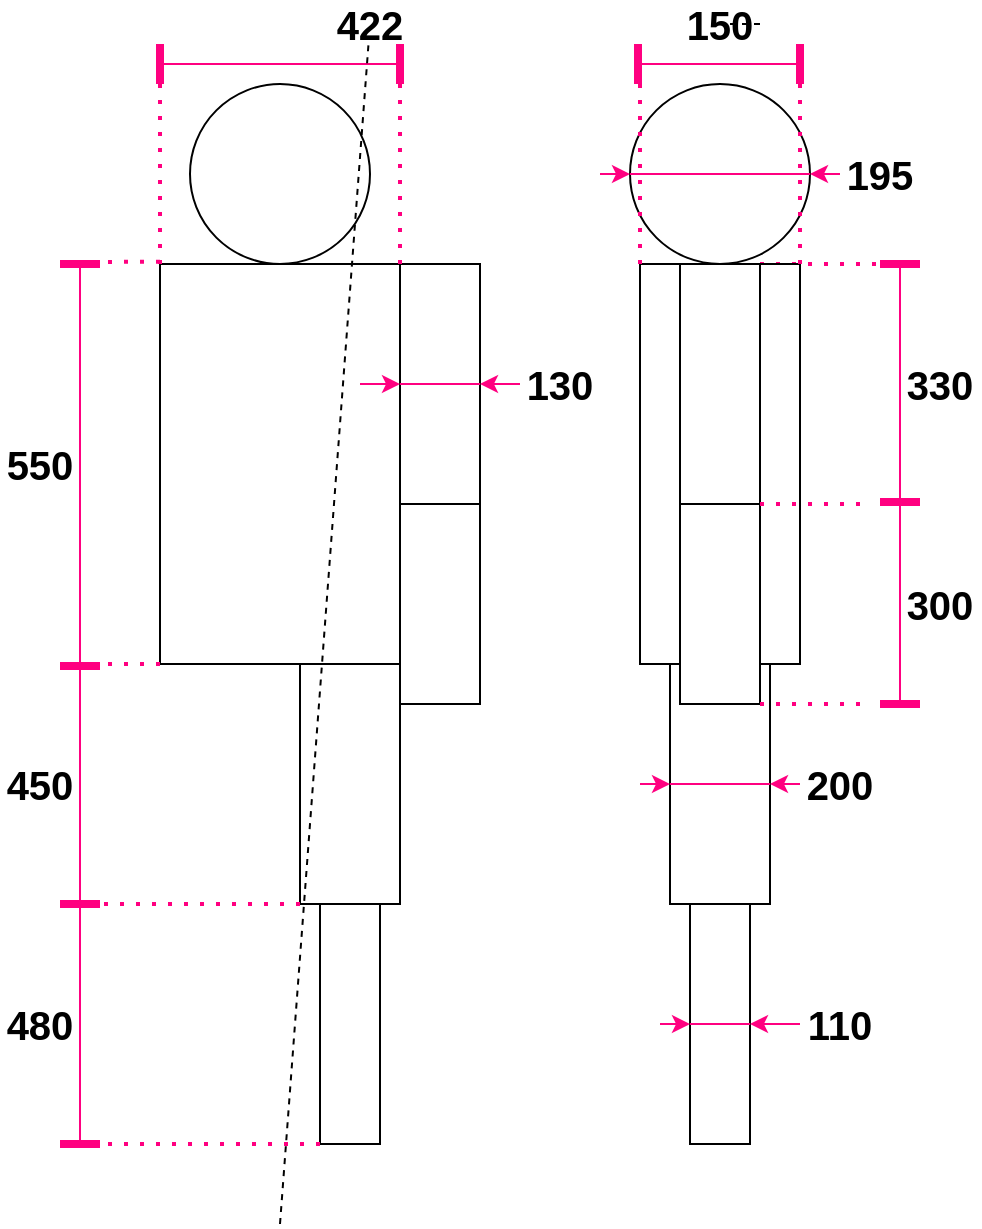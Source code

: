 <mxfile version="14.0.0" type="device"><diagram id="nR2ewKuhBUS23k2GqewY" name="Page-1"><mxGraphModel dx="167" dy="1190" grid="1" gridSize="10" guides="1" tooltips="1" connect="1" arrows="1" fold="1" page="1" pageScale="1" pageWidth="850" pageHeight="1100" math="0" shadow="0"><root><mxCell id="0"/><mxCell id="1" parent="0"/><mxCell id="fwgvJik1kPwdqrrc8q_D-1" value="" style="rounded=0;whiteSpace=wrap;html=1;" parent="1" vertex="1"><mxGeometry x="320" y="40" width="120" height="200" as="geometry"/></mxCell><mxCell id="fwgvJik1kPwdqrrc8q_D-2" value="" style="rounded=0;whiteSpace=wrap;html=1;" parent="1" vertex="1"><mxGeometry x="440" y="40" width="40" height="120" as="geometry"/></mxCell><mxCell id="fwgvJik1kPwdqrrc8q_D-3" value="" style="rounded=0;whiteSpace=wrap;html=1;" parent="1" vertex="1"><mxGeometry x="440" y="160" width="40" height="100" as="geometry"/></mxCell><mxCell id="fwgvJik1kPwdqrrc8q_D-4" value="" style="rounded=0;whiteSpace=wrap;html=1;" parent="1" vertex="1"><mxGeometry x="390" y="240" width="50" height="120" as="geometry"/></mxCell><mxCell id="fwgvJik1kPwdqrrc8q_D-5" value="" style="rounded=0;whiteSpace=wrap;html=1;" parent="1" vertex="1"><mxGeometry x="400" y="360" width="30" height="120" as="geometry"/></mxCell><mxCell id="fwgvJik1kPwdqrrc8q_D-6" value="" style="ellipse;whiteSpace=wrap;html=1;" parent="1" vertex="1"><mxGeometry x="335" y="-50" width="90" height="90" as="geometry"/></mxCell><mxCell id="fwgvJik1kPwdqrrc8q_D-8" value="" style="ellipse;whiteSpace=wrap;html=1;" parent="1" vertex="1"><mxGeometry x="555" y="-50" width="90" height="90" as="geometry"/></mxCell><mxCell id="fwgvJik1kPwdqrrc8q_D-9" value="" style="endArrow=none;dashed=1;html=1;dashPattern=1 3;strokeWidth=2;strokeColor=#FF0080;exitX=0.75;exitY=0;exitDx=0;exitDy=0;" parent="1" source="fwgvJik1kPwdqrrc8q_D-11" edge="1"><mxGeometry width="50" height="50" relative="1" as="geometry"><mxPoint x="480" y="40" as="sourcePoint"/><mxPoint x="690" y="40" as="targetPoint"/></mxGeometry></mxCell><mxCell id="fwgvJik1kPwdqrrc8q_D-11" value="" style="rounded=0;whiteSpace=wrap;html=1;" parent="1" vertex="1"><mxGeometry x="560" y="40" width="80" height="200" as="geometry"/></mxCell><mxCell id="fwgvJik1kPwdqrrc8q_D-12" value="" style="rounded=0;whiteSpace=wrap;html=1;" parent="1" vertex="1"><mxGeometry x="580" y="40" width="40" height="120" as="geometry"/></mxCell><mxCell id="fwgvJik1kPwdqrrc8q_D-14" value="" style="rounded=0;whiteSpace=wrap;html=1;" parent="1" vertex="1"><mxGeometry x="575" y="240" width="50" height="120" as="geometry"/></mxCell><mxCell id="fwgvJik1kPwdqrrc8q_D-15" value="" style="rounded=0;whiteSpace=wrap;html=1;" parent="1" vertex="1"><mxGeometry x="585" y="360" width="30" height="120" as="geometry"/></mxCell><mxCell id="fwgvJik1kPwdqrrc8q_D-13" value="" style="rounded=0;whiteSpace=wrap;html=1;" parent="1" vertex="1"><mxGeometry x="580" y="160" width="40" height="100" as="geometry"/></mxCell><mxCell id="fwgvJik1kPwdqrrc8q_D-20" value="" style="endArrow=none;dashed=1;html=1;dashPattern=1 3;strokeWidth=2;strokeColor=#FF0080;entryX=1;entryY=1;entryDx=0;entryDy=0;" parent="1" target="fwgvJik1kPwdqrrc8q_D-13" edge="1"><mxGeometry width="50" height="50" relative="1" as="geometry"><mxPoint x="670" y="260" as="sourcePoint"/><mxPoint x="620" y="260" as="targetPoint"/></mxGeometry></mxCell><mxCell id="fwgvJik1kPwdqrrc8q_D-21" value="" style="endArrow=none;html=1;strokeColor=#FF0080;strokeWidth=4;" parent="1" edge="1"><mxGeometry width="50" height="50" relative="1" as="geometry"><mxPoint x="270" y="241" as="sourcePoint"/><mxPoint x="290" y="241" as="targetPoint"/></mxGeometry></mxCell><mxCell id="fwgvJik1kPwdqrrc8q_D-22" value="" style="endArrow=none;html=1;strokeColor=#FF0080;strokeWidth=4;" parent="1" edge="1"><mxGeometry width="50" height="50" relative="1" as="geometry"><mxPoint x="270" y="40" as="sourcePoint"/><mxPoint x="290" y="40" as="targetPoint"/></mxGeometry></mxCell><mxCell id="fwgvJik1kPwdqrrc8q_D-25" value="" style="endArrow=none;html=1;strokeColor=#FF0080;strokeWidth=1;exitX=0;exitY=0.5;exitDx=0;exitDy=0;entryX=1;entryY=0.5;entryDx=0;entryDy=0;" parent="1" source="fwgvJik1kPwdqrrc8q_D-8" target="fwgvJik1kPwdqrrc8q_D-8" edge="1"><mxGeometry width="50" height="50" relative="1" as="geometry"><mxPoint x="660" y="-50" as="sourcePoint"/><mxPoint x="740" y="-50" as="targetPoint"/></mxGeometry></mxCell><mxCell id="fwgvJik1kPwdqrrc8q_D-26" value="" style="endArrow=none;html=1;strokeColor=#FF0080;strokeWidth=1;" parent="1" edge="1"><mxGeometry width="50" height="50" relative="1" as="geometry"><mxPoint x="280" y="41.18" as="sourcePoint"/><mxPoint x="280" y="480" as="targetPoint"/></mxGeometry></mxCell><mxCell id="fwgvJik1kPwdqrrc8q_D-27" value="" style="endArrow=classic;html=1;strokeColor=#FF0080;strokeWidth=1;entryX=1;entryY=0.5;entryDx=0;entryDy=0;exitX=0;exitY=0.5;exitDx=0;exitDy=0;" parent="1" source="fwgvJik1kPwdqrrc8q_D-29" target="fwgvJik1kPwdqrrc8q_D-8" edge="1"><mxGeometry width="50" height="50" relative="1" as="geometry"><mxPoint x="660" as="sourcePoint"/><mxPoint x="740" y="-20" as="targetPoint"/></mxGeometry></mxCell><mxCell id="fwgvJik1kPwdqrrc8q_D-28" value="" style="endArrow=classic;html=1;strokeColor=#FF0080;strokeWidth=1;entryX=0;entryY=0.5;entryDx=0;entryDy=0;" parent="1" target="fwgvJik1kPwdqrrc8q_D-8" edge="1"><mxGeometry width="50" height="50" relative="1" as="geometry"><mxPoint x="540" y="-5" as="sourcePoint"/><mxPoint x="550" as="targetPoint"/></mxGeometry></mxCell><mxCell id="fwgvJik1kPwdqrrc8q_D-29" value="195" style="text;html=1;strokeColor=none;fillColor=none;align=center;verticalAlign=middle;whiteSpace=wrap;rounded=0;fontSize=20;fontStyle=1" parent="1" vertex="1"><mxGeometry x="660" y="-15" width="40" height="20" as="geometry"/></mxCell><mxCell id="fwgvJik1kPwdqrrc8q_D-30" value="550" style="text;html=1;strokeColor=none;fillColor=none;align=center;verticalAlign=middle;whiteSpace=wrap;rounded=0;fontSize=20;fontStyle=1" parent="1" vertex="1"><mxGeometry x="240" y="130" width="40" height="20" as="geometry"/></mxCell><mxCell id="fwgvJik1kPwdqrrc8q_D-31" value="" style="endArrow=none;html=1;strokeColor=#FF0080;strokeWidth=4;" parent="1" edge="1"><mxGeometry width="50" height="50" relative="1" as="geometry"><mxPoint x="680" y="260" as="sourcePoint"/><mxPoint x="700" y="260" as="targetPoint"/></mxGeometry></mxCell><mxCell id="fwgvJik1kPwdqrrc8q_D-32" value="" style="endArrow=none;html=1;strokeColor=#FF0080;strokeWidth=4;" parent="1" edge="1"><mxGeometry width="50" height="50" relative="1" as="geometry"><mxPoint x="680" y="40" as="sourcePoint"/><mxPoint x="700" y="40" as="targetPoint"/></mxGeometry></mxCell><mxCell id="fwgvJik1kPwdqrrc8q_D-33" value="" style="endArrow=none;html=1;strokeColor=#FF0080;strokeWidth=1;" parent="1" edge="1"><mxGeometry width="50" height="50" relative="1" as="geometry"><mxPoint x="690" y="41.18" as="sourcePoint"/><mxPoint x="690" y="260" as="targetPoint"/></mxGeometry></mxCell><mxCell id="fwgvJik1kPwdqrrc8q_D-34" value="" style="endArrow=none;html=1;strokeColor=#FF0080;strokeWidth=4;" parent="1" edge="1"><mxGeometry width="50" height="50" relative="1" as="geometry"><mxPoint x="680" y="159" as="sourcePoint"/><mxPoint x="700" y="159" as="targetPoint"/></mxGeometry></mxCell><mxCell id="fwgvJik1kPwdqrrc8q_D-35" value="300" style="text;html=1;strokeColor=none;fillColor=none;align=center;verticalAlign=middle;whiteSpace=wrap;rounded=0;fontSize=20;fontStyle=1" parent="1" vertex="1"><mxGeometry x="690" y="200" width="40" height="20" as="geometry"/></mxCell><mxCell id="fwgvJik1kPwdqrrc8q_D-36" value="330" style="text;html=1;strokeColor=none;fillColor=none;align=center;verticalAlign=middle;whiteSpace=wrap;rounded=0;fontSize=20;fontStyle=1" parent="1" vertex="1"><mxGeometry x="690" y="90" width="40" height="20" as="geometry"/></mxCell><mxCell id="fwgvJik1kPwdqrrc8q_D-38" value="" style="endArrow=none;dashed=1;html=1;dashPattern=1 3;strokeWidth=2;fontSize=20;strokeColor=#FF0080;entryX=1;entryY=0;entryDx=0;entryDy=0;" parent="1" target="fwgvJik1kPwdqrrc8q_D-13" edge="1"><mxGeometry width="50" height="50" relative="1" as="geometry"><mxPoint x="670" y="160" as="sourcePoint"/><mxPoint x="610" y="170" as="targetPoint"/></mxGeometry></mxCell><mxCell id="fwgvJik1kPwdqrrc8q_D-40" value="" style="endArrow=none;html=1;strokeColor=#FF0080;strokeWidth=4;" parent="1" edge="1"><mxGeometry width="50" height="50" relative="1" as="geometry"><mxPoint x="320" y="-50" as="sourcePoint"/><mxPoint x="320" y="-70" as="targetPoint"/><Array as="points"><mxPoint x="320" y="-50"/></Array></mxGeometry></mxCell><mxCell id="fwgvJik1kPwdqrrc8q_D-41" value="" style="endArrow=none;html=1;strokeColor=#FF0080;strokeWidth=1;fontSize=20;" parent="1" edge="1"><mxGeometry width="50" height="50" relative="1" as="geometry"><mxPoint x="320" y="-60" as="sourcePoint"/><mxPoint x="440" y="-60" as="targetPoint"/></mxGeometry></mxCell><mxCell id="fwgvJik1kPwdqrrc8q_D-42" value="" style="endArrow=none;html=1;strokeColor=#FF0080;strokeWidth=4;" parent="1" edge="1"><mxGeometry width="50" height="50" relative="1" as="geometry"><mxPoint x="440" y="-50" as="sourcePoint"/><mxPoint x="440" y="-70" as="targetPoint"/><Array as="points"><mxPoint x="440" y="-50"/></Array></mxGeometry></mxCell><mxCell id="fwgvJik1kPwdqrrc8q_D-44" value="" style="endArrow=none;dashed=1;html=1;dashPattern=1 3;strokeWidth=2;strokeColor=#FF0080;entryX=0;entryY=0;entryDx=0;entryDy=0;" parent="1" target="fwgvJik1kPwdqrrc8q_D-1" edge="1"><mxGeometry width="50" height="50" relative="1" as="geometry"><mxPoint x="320" y="-50" as="sourcePoint"/><mxPoint x="260" y="-50" as="targetPoint"/></mxGeometry></mxCell><mxCell id="fwgvJik1kPwdqrrc8q_D-45" value="" style="endArrow=none;dashed=1;html=1;dashPattern=1 3;strokeWidth=2;strokeColor=#FF0080;entryX=0;entryY=0;entryDx=0;entryDy=0;" parent="1" edge="1"><mxGeometry width="50" height="50" relative="1" as="geometry"><mxPoint x="440" y="-50" as="sourcePoint"/><mxPoint x="440" y="40" as="targetPoint"/></mxGeometry></mxCell><mxCell id="fwgvJik1kPwdqrrc8q_D-46" value="" style="endArrow=none;html=1;strokeColor=#FF0080;strokeWidth=4;" parent="1" edge="1"><mxGeometry width="50" height="50" relative="1" as="geometry"><mxPoint x="270" y="360" as="sourcePoint"/><mxPoint x="290" y="360" as="targetPoint"/></mxGeometry></mxCell><mxCell id="fwgvJik1kPwdqrrc8q_D-47" value="" style="endArrow=none;html=1;strokeColor=#FF0080;strokeWidth=4;" parent="1" edge="1"><mxGeometry width="50" height="50" relative="1" as="geometry"><mxPoint x="270" y="480" as="sourcePoint"/><mxPoint x="290" y="480" as="targetPoint"/></mxGeometry></mxCell><mxCell id="fwgvJik1kPwdqrrc8q_D-48" value="480&lt;br&gt;" style="text;html=1;strokeColor=none;fillColor=none;align=center;verticalAlign=middle;whiteSpace=wrap;rounded=0;fontSize=20;fontStyle=1" parent="1" vertex="1"><mxGeometry x="240" y="410" width="40" height="20" as="geometry"/></mxCell><mxCell id="fwgvJik1kPwdqrrc8q_D-49" value="450" style="text;html=1;strokeColor=none;fillColor=none;align=center;verticalAlign=middle;whiteSpace=wrap;rounded=0;fontSize=20;fontStyle=1" parent="1" vertex="1"><mxGeometry x="240" y="290" width="40" height="20" as="geometry"/></mxCell><mxCell id="fwgvJik1kPwdqrrc8q_D-51" value="" style="endArrow=none;dashed=1;html=1;dashPattern=1 3;strokeWidth=2;strokeColor=#FF0080;" parent="1" edge="1"><mxGeometry width="50" height="50" relative="1" as="geometry"><mxPoint x="320" y="240" as="sourcePoint"/><mxPoint x="290" y="240" as="targetPoint"/></mxGeometry></mxCell><mxCell id="fwgvJik1kPwdqrrc8q_D-52" value="" style="endArrow=none;dashed=1;html=1;dashPattern=1 3;strokeWidth=2;strokeColor=#FF0080;" parent="1" edge="1"><mxGeometry width="50" height="50" relative="1" as="geometry"><mxPoint x="320" y="38.82" as="sourcePoint"/><mxPoint x="290" y="39" as="targetPoint"/></mxGeometry></mxCell><mxCell id="fwgvJik1kPwdqrrc8q_D-53" value="" style="endArrow=none;dashed=1;html=1;dashPattern=1 3;strokeWidth=2;strokeColor=#FF0080;exitX=0;exitY=1;exitDx=0;exitDy=0;" parent="1" source="fwgvJik1kPwdqrrc8q_D-5" edge="1"><mxGeometry width="50" height="50" relative="1" as="geometry"><mxPoint x="310" y="480" as="sourcePoint"/><mxPoint x="290" y="480" as="targetPoint"/></mxGeometry></mxCell><mxCell id="fwgvJik1kPwdqrrc8q_D-54" value="" style="endArrow=none;dashed=1;html=1;dashPattern=1 3;strokeWidth=2;strokeColor=#FF0080;exitX=0;exitY=1;exitDx=0;exitDy=0;" parent="1" source="fwgvJik1kPwdqrrc8q_D-4" edge="1"><mxGeometry width="50" height="50" relative="1" as="geometry"><mxPoint x="340" y="260" as="sourcePoint"/><mxPoint x="290" y="360" as="targetPoint"/></mxGeometry></mxCell><mxCell id="fwgvJik1kPwdqrrc8q_D-55" value="" style="endArrow=none;html=1;strokeColor=#FF0080;strokeWidth=1;exitX=0;exitY=0.5;exitDx=0;exitDy=0;entryX=1;entryY=0.5;entryDx=0;entryDy=0;" parent="1" source="fwgvJik1kPwdqrrc8q_D-15" target="fwgvJik1kPwdqrrc8q_D-15" edge="1"><mxGeometry width="50" height="50" relative="1" as="geometry"><mxPoint x="580" y="420" as="sourcePoint"/><mxPoint x="660" y="420" as="targetPoint"/></mxGeometry></mxCell><mxCell id="fwgvJik1kPwdqrrc8q_D-56" value="" style="endArrow=classic;html=1;strokeColor=#FF0080;strokeWidth=1;entryX=1;entryY=0.5;entryDx=0;entryDy=0;exitX=0;exitY=0.5;exitDx=0;exitDy=0;" parent="1" source="fwgvJik1kPwdqrrc8q_D-58" target="fwgvJik1kPwdqrrc8q_D-15" edge="1"><mxGeometry width="50" height="50" relative="1" as="geometry"><mxPoint x="630" y="420" as="sourcePoint"/><mxPoint x="630" y="420" as="targetPoint"/></mxGeometry></mxCell><mxCell id="fwgvJik1kPwdqrrc8q_D-57" value="" style="endArrow=classic;html=1;strokeColor=#FF0080;strokeWidth=1;entryX=0;entryY=0.5;entryDx=0;entryDy=0;" parent="1" target="fwgvJik1kPwdqrrc8q_D-15" edge="1"><mxGeometry width="50" height="50" relative="1" as="geometry"><mxPoint x="570" y="420" as="sourcePoint"/><mxPoint x="580" y="420" as="targetPoint"/></mxGeometry></mxCell><mxCell id="fwgvJik1kPwdqrrc8q_D-58" value="110" style="text;html=1;strokeColor=none;fillColor=none;align=center;verticalAlign=middle;whiteSpace=wrap;rounded=0;fontSize=20;fontStyle=1" parent="1" vertex="1"><mxGeometry x="640" y="410" width="40" height="20" as="geometry"/></mxCell><mxCell id="fwgvJik1kPwdqrrc8q_D-59" value="" style="endArrow=none;html=1;strokeColor=#FF0080;strokeWidth=1;exitX=0;exitY=0.5;exitDx=0;exitDy=0;entryX=1;entryY=0.5;entryDx=0;entryDy=0;" parent="1" source="fwgvJik1kPwdqrrc8q_D-14" target="fwgvJik1kPwdqrrc8q_D-14" edge="1"><mxGeometry width="50" height="50" relative="1" as="geometry"><mxPoint x="635" y="310" as="sourcePoint"/><mxPoint x="665" y="310" as="targetPoint"/></mxGeometry></mxCell><mxCell id="fwgvJik1kPwdqrrc8q_D-60" value="" style="endArrow=classic;html=1;strokeColor=#FF0080;strokeWidth=1;entryX=1;entryY=0.5;entryDx=0;entryDy=0;" parent="1" target="fwgvJik1kPwdqrrc8q_D-14" edge="1"><mxGeometry width="50" height="50" relative="1" as="geometry"><mxPoint x="640" y="300" as="sourcePoint"/><mxPoint x="665" y="310" as="targetPoint"/></mxGeometry></mxCell><mxCell id="fwgvJik1kPwdqrrc8q_D-61" value="" style="endArrow=classic;html=1;strokeColor=#FF0080;strokeWidth=1;entryX=0;entryY=0.5;entryDx=0;entryDy=0;" parent="1" target="fwgvJik1kPwdqrrc8q_D-14" edge="1"><mxGeometry width="50" height="50" relative="1" as="geometry"><mxPoint x="560" y="300" as="sourcePoint"/><mxPoint x="635" y="310" as="targetPoint"/></mxGeometry></mxCell><mxCell id="fwgvJik1kPwdqrrc8q_D-62" value="200" style="text;html=1;strokeColor=none;fillColor=none;align=center;verticalAlign=middle;whiteSpace=wrap;rounded=0;fontSize=20;fontStyle=1" parent="1" vertex="1"><mxGeometry x="640" y="290" width="40" height="20" as="geometry"/></mxCell><mxCell id="fwgvJik1kPwdqrrc8q_D-63" value="" style="endArrow=none;html=1;strokeColor=#FF0080;strokeWidth=1;exitX=0;exitY=0.5;exitDx=0;exitDy=0;entryX=1;entryY=0.5;entryDx=0;entryDy=0;" parent="1" source="fwgvJik1kPwdqrrc8q_D-2" target="fwgvJik1kPwdqrrc8q_D-2" edge="1"><mxGeometry width="50" height="50" relative="1" as="geometry"><mxPoint x="725" y="-40" as="sourcePoint"/><mxPoint x="775" y="-40" as="targetPoint"/></mxGeometry></mxCell><mxCell id="fwgvJik1kPwdqrrc8q_D-64" value="" style="endArrow=classic;html=1;strokeColor=#FF0080;strokeWidth=1;entryX=1;entryY=0.5;entryDx=0;entryDy=0;" parent="1" target="fwgvJik1kPwdqrrc8q_D-2" edge="1"><mxGeometry width="50" height="50" relative="1" as="geometry"><mxPoint x="500" y="100" as="sourcePoint"/><mxPoint x="770" y="-30" as="targetPoint"/></mxGeometry></mxCell><mxCell id="fwgvJik1kPwdqrrc8q_D-65" value="" style="endArrow=classic;html=1;strokeColor=#FF0080;strokeWidth=1;entryX=0;entryY=0.5;entryDx=0;entryDy=0;" parent="1" target="fwgvJik1kPwdqrrc8q_D-2" edge="1"><mxGeometry width="50" height="50" relative="1" as="geometry"><mxPoint x="420" y="100" as="sourcePoint"/><mxPoint x="725" y="-40" as="targetPoint"/></mxGeometry></mxCell><mxCell id="fwgvJik1kPwdqrrc8q_D-66" value="130" style="text;html=1;strokeColor=none;fillColor=none;align=center;verticalAlign=middle;whiteSpace=wrap;rounded=0;fontSize=20;fontStyle=1" parent="1" vertex="1"><mxGeometry x="500" y="90" width="40" height="20" as="geometry"/></mxCell><mxCell id="fwgvJik1kPwdqrrc8q_D-67" value="422" style="text;html=1;strokeColor=none;fillColor=none;align=center;verticalAlign=middle;whiteSpace=wrap;rounded=0;fontSize=20;fontStyle=1" parent="1" vertex="1"><mxGeometry x="405" y="-90" width="40" height="20" as="geometry"/></mxCell><mxCell id="fwgvJik1kPwdqrrc8q_D-68" value="" style="endArrow=none;html=1;dashed=1;" parent="1" target="fwgvJik1kPwdqrrc8q_D-67" edge="1"><mxGeometry width="50" height="50" relative="1" as="geometry"><mxPoint x="380" y="520" as="sourcePoint"/><mxPoint x="380" y="-80" as="targetPoint"/></mxGeometry></mxCell><mxCell id="fwgvJik1kPwdqrrc8q_D-69" value="" style="endArrow=none;html=1;dashed=1;" parent="1" source="fwgvJik1kPwdqrrc8q_D-73" edge="1"><mxGeometry width="50" height="50" relative="1" as="geometry"><mxPoint x="600" y="520" as="sourcePoint"/><mxPoint x="600" y="-80" as="targetPoint"/></mxGeometry></mxCell><mxCell id="fwgvJik1kPwdqrrc8q_D-70" value="" style="endArrow=none;html=1;strokeColor=#FF0080;strokeWidth=4;" parent="1" edge="1"><mxGeometry width="50" height="50" relative="1" as="geometry"><mxPoint x="559" y="-50" as="sourcePoint"/><mxPoint x="559" y="-70" as="targetPoint"/><Array as="points"><mxPoint x="559" y="-50"/></Array></mxGeometry></mxCell><mxCell id="fwgvJik1kPwdqrrc8q_D-71" value="" style="endArrow=none;html=1;strokeColor=#FF0080;strokeWidth=1;fontSize=20;" parent="1" edge="1"><mxGeometry width="50" height="50" relative="1" as="geometry"><mxPoint x="560" y="-60" as="sourcePoint"/><mxPoint x="640" y="-60" as="targetPoint"/></mxGeometry></mxCell><mxCell id="fwgvJik1kPwdqrrc8q_D-72" value="" style="endArrow=none;html=1;strokeColor=#FF0080;strokeWidth=4;" parent="1" edge="1"><mxGeometry width="50" height="50" relative="1" as="geometry"><mxPoint x="640" y="-50" as="sourcePoint"/><mxPoint x="640" y="-70" as="targetPoint"/><Array as="points"><mxPoint x="640" y="-50"/></Array></mxGeometry></mxCell><mxCell id="fwgvJik1kPwdqrrc8q_D-73" value="150" style="text;html=1;strokeColor=none;fillColor=none;align=center;verticalAlign=middle;whiteSpace=wrap;rounded=0;fontSize=20;fontStyle=1" parent="1" vertex="1"><mxGeometry x="580" y="-90" width="40" height="20" as="geometry"/></mxCell><mxCell id="fwgvJik1kPwdqrrc8q_D-74" value="" style="endArrow=none;dashed=1;html=1;dashPattern=1 3;strokeWidth=2;strokeColor=#FF0080;entryX=1;entryY=0;entryDx=0;entryDy=0;" parent="1" target="fwgvJik1kPwdqrrc8q_D-11" edge="1"><mxGeometry width="50" height="50" relative="1" as="geometry"><mxPoint x="640" y="-50" as="sourcePoint"/><mxPoint x="640" y="40" as="targetPoint"/></mxGeometry></mxCell><mxCell id="fwgvJik1kPwdqrrc8q_D-75" value="" style="endArrow=none;dashed=1;html=1;dashPattern=1 3;strokeWidth=2;strokeColor=#FF0080;entryX=0;entryY=0;entryDx=0;entryDy=0;" parent="1" target="fwgvJik1kPwdqrrc8q_D-11" edge="1"><mxGeometry width="50" height="50" relative="1" as="geometry"><mxPoint x="560" y="-50" as="sourcePoint"/><mxPoint x="519.71" y="40" as="targetPoint"/></mxGeometry></mxCell></root></mxGraphModel></diagram></mxfile>